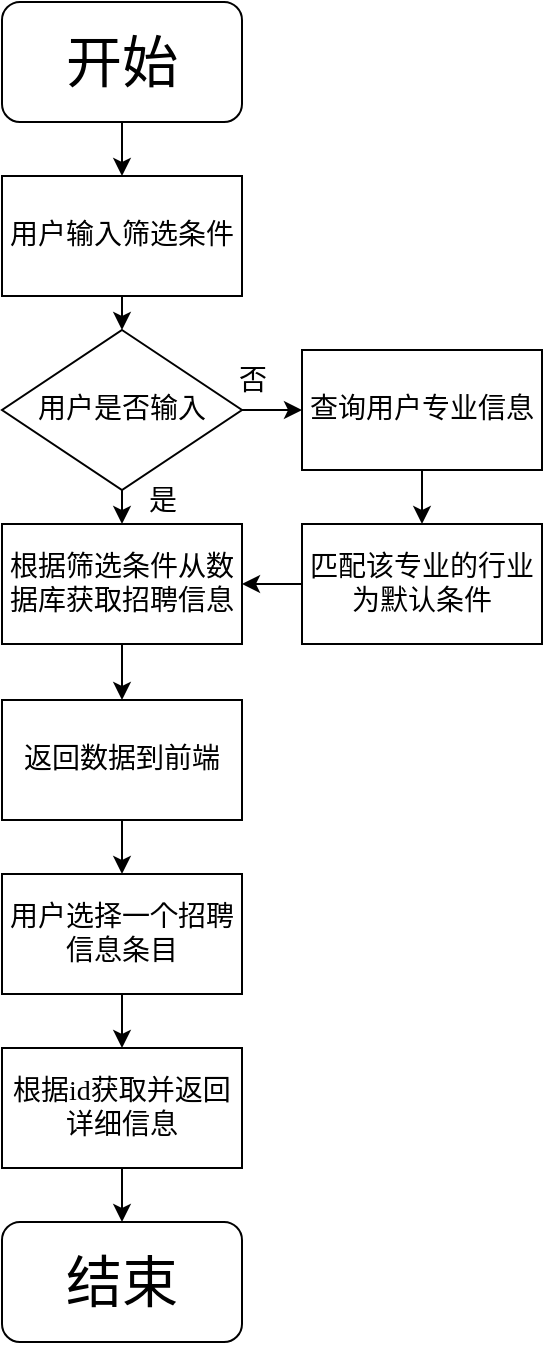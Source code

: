 <mxfile scale="2" border="0">
    <diagram id="1dYxdTJA1GDzMD2I5d6G" name="第 1 页">
        <mxGraphModel dx="488" dy="276" grid="1" gridSize="20" guides="1" tooltips="1" connect="1" arrows="1" fold="1" page="1" pageScale="1" pageWidth="192000" pageHeight="108000" math="0" shadow="0">
            <root>
                <mxCell id="0"/>
                <mxCell id="1" parent="0"/>
                <mxCell id="8" value="" style="edgeStyle=none;html=1;fontFamily=宋体;fontSize=14;labelBackgroundColor=default;" edge="1" parent="1" source="2" target="5">
                    <mxGeometry relative="1" as="geometry"/>
                </mxCell>
                <mxCell id="2" value="&lt;font style=&quot;font-size: 28px&quot;&gt;开始&lt;/font&gt;" style="rounded=1;whiteSpace=wrap;html=1;fillColor=none;fontFamily=宋体;labelBackgroundColor=default;" vertex="1" parent="1">
                    <mxGeometry x="400" y="100" width="120" height="60" as="geometry"/>
                </mxCell>
                <mxCell id="19" value="" style="edgeStyle=none;html=1;fontFamily=宋体;fontSize=14;labelBackgroundColor=default;" edge="1" parent="1" source="3" target="4">
                    <mxGeometry relative="1" as="geometry"/>
                </mxCell>
                <mxCell id="3" value="根据筛选条件从数据库获取招聘信息" style="rounded=0;whiteSpace=wrap;html=1;fontFamily=宋体;fontSize=14;fillColor=none;labelBackgroundColor=default;" vertex="1" parent="1">
                    <mxGeometry x="400" y="361" width="120" height="60" as="geometry"/>
                </mxCell>
                <mxCell id="21" value="" style="edgeStyle=none;html=1;fontFamily=宋体;fontSize=14;labelBackgroundColor=default;" edge="1" parent="1" source="4" target="20">
                    <mxGeometry relative="1" as="geometry"/>
                </mxCell>
                <mxCell id="4" value="返回数据到前端" style="rounded=0;whiteSpace=wrap;html=1;fontFamily=宋体;fontSize=14;fillColor=none;labelBackgroundColor=default;" vertex="1" parent="1">
                    <mxGeometry x="400" y="449" width="120" height="60" as="geometry"/>
                </mxCell>
                <mxCell id="9" value="" style="edgeStyle=none;html=1;fontFamily=宋体;fontSize=14;labelBackgroundColor=default;" edge="1" parent="1" source="5" target="7">
                    <mxGeometry relative="1" as="geometry"/>
                </mxCell>
                <mxCell id="5" value="用户输入筛选条件" style="rounded=0;whiteSpace=wrap;html=1;fontFamily=宋体;fontSize=14;fillColor=none;labelBackgroundColor=default;" vertex="1" parent="1">
                    <mxGeometry x="400" y="187" width="120" height="60" as="geometry"/>
                </mxCell>
                <mxCell id="11" value="" style="edgeStyle=none;html=1;fontFamily=宋体;fontSize=14;labelBackgroundColor=default;" edge="1" parent="1" source="7" target="10">
                    <mxGeometry relative="1" as="geometry"/>
                </mxCell>
                <mxCell id="17" value="" style="edgeStyle=none;html=1;fontFamily=宋体;fontSize=14;labelBackgroundColor=default;" edge="1" parent="1" source="7" target="3">
                    <mxGeometry relative="1" as="geometry"/>
                </mxCell>
                <mxCell id="7" value="用户是否输入" style="rhombus;whiteSpace=wrap;html=1;fontFamily=宋体;fontSize=14;fillColor=none;labelBackgroundColor=default;" vertex="1" parent="1">
                    <mxGeometry x="400" y="264" width="120" height="80" as="geometry"/>
                </mxCell>
                <mxCell id="16" value="" style="edgeStyle=none;html=1;fontFamily=宋体;fontSize=14;labelBackgroundColor=default;" edge="1" parent="1" source="10" target="15">
                    <mxGeometry relative="1" as="geometry"/>
                </mxCell>
                <mxCell id="10" value="查询用户专业信息" style="whiteSpace=wrap;html=1;fontSize=14;fontFamily=宋体;fillColor=none;labelBackgroundColor=default;" vertex="1" parent="1">
                    <mxGeometry x="550" y="274" width="120" height="60" as="geometry"/>
                </mxCell>
                <mxCell id="12" value="否" style="text;html=1;align=center;verticalAlign=middle;resizable=0;points=[];autosize=1;strokeColor=none;fillColor=none;fontSize=14;fontFamily=宋体;labelBackgroundColor=default;" vertex="1" parent="1">
                    <mxGeometry x="510" y="280" width="30" height="20" as="geometry"/>
                </mxCell>
                <mxCell id="18" value="" style="edgeStyle=none;html=1;fontFamily=宋体;fontSize=14;labelBackgroundColor=default;" edge="1" parent="1" source="15" target="3">
                    <mxGeometry relative="1" as="geometry"/>
                </mxCell>
                <mxCell id="15" value="匹配该专业的行业为默认条件" style="whiteSpace=wrap;html=1;fontSize=14;fontFamily=宋体;fillColor=none;labelBackgroundColor=default;" vertex="1" parent="1">
                    <mxGeometry x="550" y="361" width="120" height="60" as="geometry"/>
                </mxCell>
                <mxCell id="23" value="" style="edgeStyle=none;html=1;fontFamily=宋体;fontSize=14;labelBackgroundColor=default;" edge="1" parent="1" source="20" target="22">
                    <mxGeometry relative="1" as="geometry"/>
                </mxCell>
                <mxCell id="20" value="用户选择一个招聘信息条目" style="whiteSpace=wrap;html=1;fontSize=14;fontFamily=宋体;fillColor=none;rounded=0;labelBackgroundColor=default;" vertex="1" parent="1">
                    <mxGeometry x="400" y="536" width="120" height="60" as="geometry"/>
                </mxCell>
                <mxCell id="33" value="" style="edgeStyle=none;html=1;fontFamily=宋体;fontSize=14;labelBackgroundColor=default;" edge="1" parent="1" source="22" target="32">
                    <mxGeometry relative="1" as="geometry"/>
                </mxCell>
                <mxCell id="22" value="根据id获取并返回详细信息" style="whiteSpace=wrap;html=1;fontSize=14;fontFamily=宋体;fillColor=none;rounded=0;labelBackgroundColor=default;" vertex="1" parent="1">
                    <mxGeometry x="400" y="623" width="120" height="60" as="geometry"/>
                </mxCell>
                <mxCell id="32" value="&lt;span style=&quot;font-size: 28px&quot;&gt;结束&lt;/span&gt;" style="rounded=1;whiteSpace=wrap;html=1;fillColor=none;fontFamily=宋体;labelBackgroundColor=default;" vertex="1" parent="1">
                    <mxGeometry x="400" y="710" width="120" height="60" as="geometry"/>
                </mxCell>
                <mxCell id="34" value="是" style="text;html=1;align=center;verticalAlign=middle;resizable=0;points=[];autosize=1;strokeColor=none;fillColor=none;fontSize=14;fontFamily=宋体;labelBackgroundColor=default;" vertex="1" parent="1">
                    <mxGeometry x="465" y="340" width="30" height="20" as="geometry"/>
                </mxCell>
            </root>
        </mxGraphModel>
    </diagram>
</mxfile>